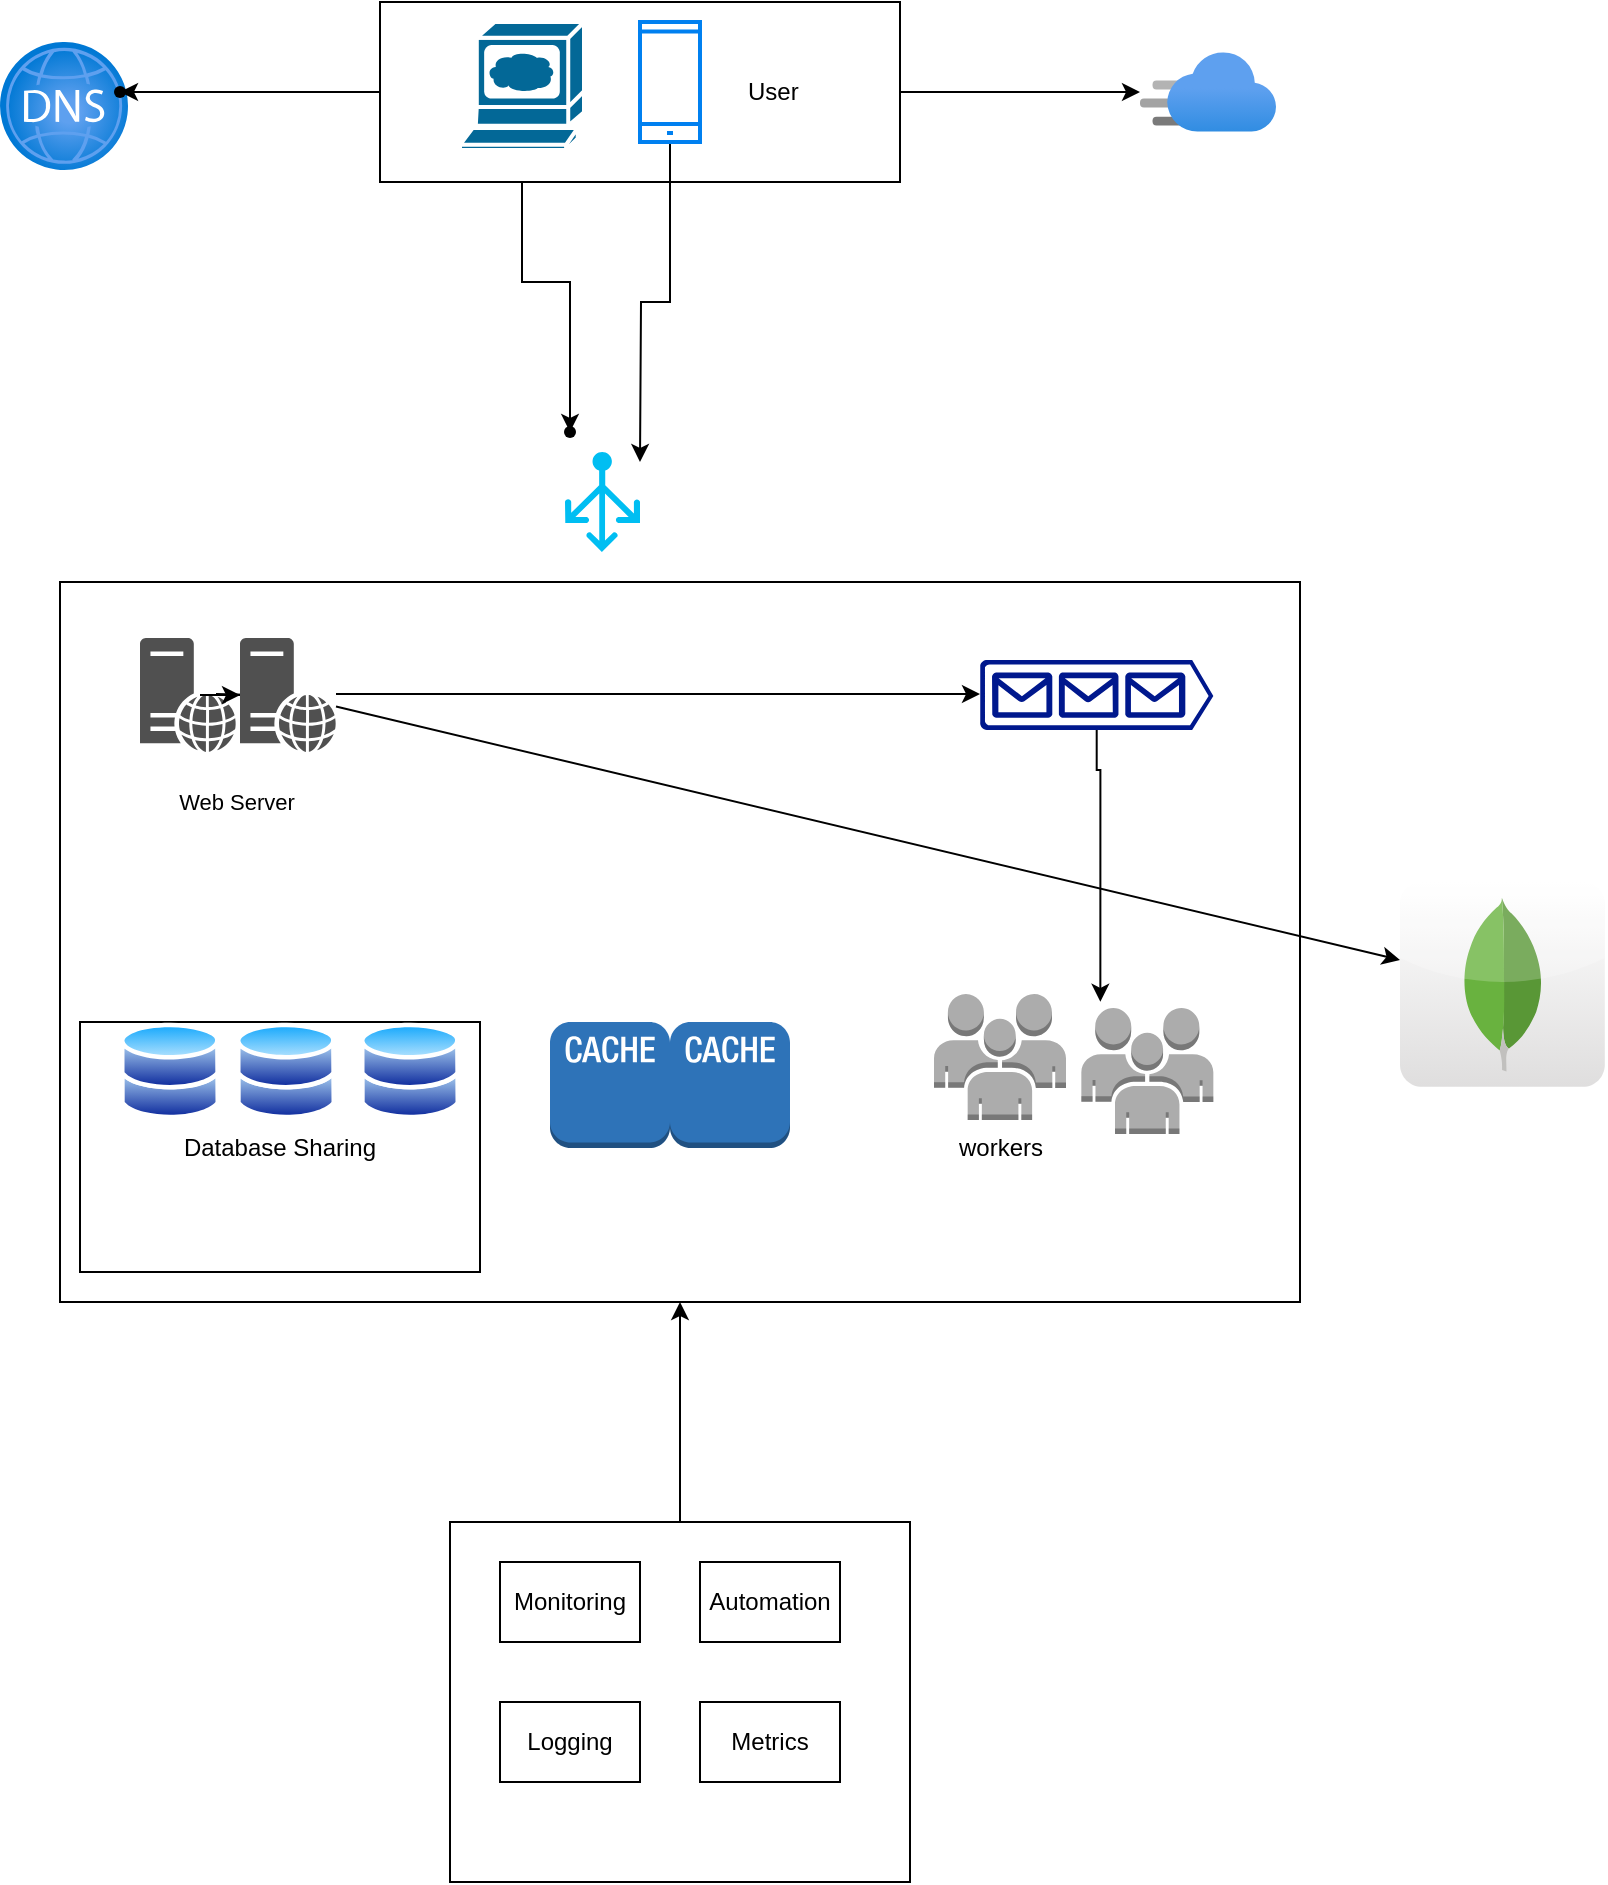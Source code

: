 <mxfile version="24.2.5" type="github">
  <diagram id="23iRSUPoRavnBvh4doch" name="Page-1">
    <mxGraphModel dx="954" dy="647" grid="1" gridSize="10" guides="1" tooltips="1" connect="1" arrows="1" fold="1" page="1" pageScale="1" pageWidth="827" pageHeight="1169" math="0" shadow="0">
      <root>
        <mxCell id="0" />
        <mxCell id="1" parent="0" />
        <mxCell id="7JuH_4QJl-1phAhiYr7i-1" value="" style="image;aspect=fixed;html=1;points=[];align=center;fontSize=12;image=img/lib/azure2/networking/DNS_Zones.svg;" vertex="1" parent="1">
          <mxGeometry x="20" y="60" width="64" height="64" as="geometry" />
        </mxCell>
        <mxCell id="7JuH_4QJl-1phAhiYr7i-7" value="" style="edgeStyle=orthogonalEdgeStyle;rounded=0;orthogonalLoop=1;jettySize=auto;html=1;" edge="1" parent="1" source="7JuH_4QJl-1phAhiYr7i-2" target="7JuH_4QJl-1phAhiYr7i-5">
          <mxGeometry relative="1" as="geometry">
            <mxPoint x="535" y="85" as="targetPoint" />
          </mxGeometry>
        </mxCell>
        <mxCell id="7JuH_4QJl-1phAhiYr7i-9" value="" style="edgeStyle=orthogonalEdgeStyle;rounded=0;orthogonalLoop=1;jettySize=auto;html=1;" edge="1" parent="1" source="7JuH_4QJl-1phAhiYr7i-2" target="7JuH_4QJl-1phAhiYr7i-8">
          <mxGeometry relative="1" as="geometry" />
        </mxCell>
        <mxCell id="7JuH_4QJl-1phAhiYr7i-12" value="" style="edgeStyle=orthogonalEdgeStyle;rounded=0;orthogonalLoop=1;jettySize=auto;html=1;entryX=0.6;entryY=0.85;entryDx=0;entryDy=0;entryPerimeter=0;" edge="1" parent="1" source="7JuH_4QJl-1phAhiYr7i-3" target="7JuH_4QJl-1phAhiYr7i-11">
          <mxGeometry relative="1" as="geometry">
            <Array as="points">
              <mxPoint x="281" y="180" />
              <mxPoint x="305" y="180" />
            </Array>
          </mxGeometry>
        </mxCell>
        <mxCell id="7JuH_4QJl-1phAhiYr7i-2" value="&lt;span style=&quot;white-space: pre;&quot;&gt;&#x9;&lt;/span&gt;&lt;span style=&quot;white-space: pre;&quot;&gt;&#x9;&lt;/span&gt;&lt;span style=&quot;white-space: pre;&quot;&gt;&#x9;&lt;/span&gt;&lt;span style=&quot;white-space: pre;&quot;&gt;&#x9;&lt;/span&gt;&lt;span style=&quot;white-space: pre;&quot;&gt;&#x9;User&lt;/span&gt;" style="rounded=0;whiteSpace=wrap;html=1;" vertex="1" parent="1">
          <mxGeometry x="210" y="40" width="260" height="90" as="geometry" />
        </mxCell>
        <mxCell id="7JuH_4QJl-1phAhiYr7i-3" value="" style="shape=mxgraph.cisco.computers_and_peripherals.web_browser;html=1;pointerEvents=1;dashed=0;fillColor=#036897;strokeColor=#ffffff;strokeWidth=2;verticalLabelPosition=bottom;verticalAlign=top;align=center;outlineConnect=0;" vertex="1" parent="1">
          <mxGeometry x="250" y="50" width="62" height="64" as="geometry" />
        </mxCell>
        <mxCell id="7JuH_4QJl-1phAhiYr7i-13" style="edgeStyle=orthogonalEdgeStyle;rounded=0;orthogonalLoop=1;jettySize=auto;html=1;" edge="1" parent="1" source="7JuH_4QJl-1phAhiYr7i-4">
          <mxGeometry relative="1" as="geometry">
            <mxPoint x="340" y="270" as="targetPoint" />
          </mxGeometry>
        </mxCell>
        <mxCell id="7JuH_4QJl-1phAhiYr7i-4" value="" style="html=1;verticalLabelPosition=bottom;align=center;labelBackgroundColor=#ffffff;verticalAlign=top;strokeWidth=2;strokeColor=#0080F0;shadow=0;dashed=0;shape=mxgraph.ios7.icons.smartphone;" vertex="1" parent="1">
          <mxGeometry x="340" y="50" width="30" height="60" as="geometry" />
        </mxCell>
        <mxCell id="7JuH_4QJl-1phAhiYr7i-5" value="" style="image;aspect=fixed;html=1;points=[];align=center;fontSize=12;image=img/lib/azure2/app_services/CDN_Profiles.svg;" vertex="1" parent="1">
          <mxGeometry x="590" y="65" width="68" height="40" as="geometry" />
        </mxCell>
        <mxCell id="7JuH_4QJl-1phAhiYr7i-8" value="" style="shape=waypoint;sketch=0;size=6;pointerEvents=1;points=[];fillColor=default;resizable=0;rotatable=0;perimeter=centerPerimeter;snapToPoint=1;rounded=0;" vertex="1" parent="1">
          <mxGeometry x="70" y="75" width="20" height="20" as="geometry" />
        </mxCell>
        <mxCell id="7JuH_4QJl-1phAhiYr7i-10" value="" style="verticalLabelPosition=bottom;html=1;verticalAlign=top;align=center;strokeColor=none;fillColor=#00BEF2;shape=mxgraph.azure.load_balancer_generic;pointerEvents=1;" vertex="1" parent="1">
          <mxGeometry x="302.5" y="265" width="37.5" height="50" as="geometry" />
        </mxCell>
        <mxCell id="7JuH_4QJl-1phAhiYr7i-11" value="" style="shape=waypoint;sketch=0;size=6;pointerEvents=1;points=[];fillColor=default;resizable=0;rotatable=0;perimeter=centerPerimeter;snapToPoint=1;rounded=0;" vertex="1" parent="1">
          <mxGeometry x="295" y="245" width="20" height="20" as="geometry" />
        </mxCell>
        <mxCell id="7JuH_4QJl-1phAhiYr7i-14" value="" style="rounded=0;whiteSpace=wrap;html=1;" vertex="1" parent="1">
          <mxGeometry x="50" y="330" width="620" height="360" as="geometry" />
        </mxCell>
        <mxCell id="7JuH_4QJl-1phAhiYr7i-19" value="" style="edgeStyle=orthogonalEdgeStyle;rounded=0;orthogonalLoop=1;jettySize=auto;html=1;" edge="1" parent="1" source="7JuH_4QJl-1phAhiYr7i-34">
          <mxGeometry relative="1" as="geometry">
            <mxPoint x="128" y="386" as="sourcePoint" />
            <mxPoint x="510" y="386" as="targetPoint" />
            <Array as="points" />
          </mxGeometry>
        </mxCell>
        <mxCell id="7JuH_4QJl-1phAhiYr7i-15" value="" style="sketch=0;pointerEvents=1;shadow=0;dashed=0;html=1;strokeColor=none;fillColor=#505050;labelPosition=center;verticalLabelPosition=bottom;verticalAlign=top;outlineConnect=0;align=center;shape=mxgraph.office.servers.web_server;" vertex="1" parent="1">
          <mxGeometry x="90" y="358" width="48" height="57" as="geometry" />
        </mxCell>
        <mxCell id="7JuH_4QJl-1phAhiYr7i-42" value="" style="edgeStyle=orthogonalEdgeStyle;rounded=0;orthogonalLoop=1;jettySize=auto;html=1;entryX=0.839;entryY=0.583;entryDx=0;entryDy=0;entryPerimeter=0;" edge="1" parent="1" source="7JuH_4QJl-1phAhiYr7i-17" target="7JuH_4QJl-1phAhiYr7i-14">
          <mxGeometry relative="1" as="geometry">
            <mxPoint x="568.3" y="471.5" as="targetPoint" />
            <Array as="points">
              <mxPoint x="568" y="424" />
              <mxPoint x="570" y="424" />
            </Array>
          </mxGeometry>
        </mxCell>
        <mxCell id="7JuH_4QJl-1phAhiYr7i-17" value="" style="sketch=0;aspect=fixed;pointerEvents=1;shadow=0;dashed=0;html=1;strokeColor=none;labelPosition=center;verticalLabelPosition=bottom;verticalAlign=top;align=center;fillColor=#00188D;shape=mxgraph.azure.queue_generic" vertex="1" parent="1">
          <mxGeometry x="510" y="369" width="116.67" height="35" as="geometry" />
        </mxCell>
        <mxCell id="7JuH_4QJl-1phAhiYr7i-18" value="" style="shape=waypoint;sketch=0;size=6;pointerEvents=1;points=[];fillColor=#505050;resizable=0;rotatable=0;perimeter=centerPerimeter;snapToPoint=1;verticalAlign=top;strokeColor=none;shadow=0;dashed=0;" vertex="1" parent="1">
          <mxGeometry x="510" y="376.5" width="20" height="20" as="geometry" />
        </mxCell>
        <mxCell id="7JuH_4QJl-1phAhiYr7i-23" value="Database Sharing" style="rounded=0;whiteSpace=wrap;html=1;" vertex="1" parent="1">
          <mxGeometry x="60" y="550" width="200" height="125" as="geometry" />
        </mxCell>
        <mxCell id="7JuH_4QJl-1phAhiYr7i-25" value="" style="image;aspect=fixed;perimeter=ellipsePerimeter;html=1;align=center;shadow=0;dashed=0;spacingTop=3;image=img/lib/active_directory/databases.svg;" vertex="1" parent="1">
          <mxGeometry x="80" y="550" width="50" height="49" as="geometry" />
        </mxCell>
        <mxCell id="7JuH_4QJl-1phAhiYr7i-26" value="" style="image;aspect=fixed;perimeter=ellipsePerimeter;html=1;align=center;shadow=0;dashed=0;spacingTop=3;image=img/lib/active_directory/databases.svg;" vertex="1" parent="1">
          <mxGeometry x="138" y="550" width="50" height="49" as="geometry" />
        </mxCell>
        <mxCell id="7JuH_4QJl-1phAhiYr7i-27" value="" style="image;aspect=fixed;perimeter=ellipsePerimeter;html=1;align=center;shadow=0;dashed=0;spacingTop=3;image=img/lib/active_directory/databases.svg;" vertex="1" parent="1">
          <mxGeometry x="200" y="550" width="50" height="49" as="geometry" />
        </mxCell>
        <mxCell id="7JuH_4QJl-1phAhiYr7i-29" value="" style="outlineConnect=0;dashed=0;verticalLabelPosition=bottom;verticalAlign=top;align=center;html=1;shape=mxgraph.aws3.cache_node;fillColor=#2E73B8;gradientColor=none;" vertex="1" parent="1">
          <mxGeometry x="295" y="550" width="60" height="63" as="geometry" />
        </mxCell>
        <mxCell id="7JuH_4QJl-1phAhiYr7i-32" value="" style="outlineConnect=0;dashed=0;verticalLabelPosition=bottom;verticalAlign=top;align=center;html=1;shape=mxgraph.aws3.cache_node;fillColor=#2E73B8;gradientColor=none;" vertex="1" parent="1">
          <mxGeometry x="355" y="550" width="60" height="63" as="geometry" />
        </mxCell>
        <mxCell id="7JuH_4QJl-1phAhiYr7i-33" value="workers" style="outlineConnect=0;dashed=0;verticalLabelPosition=bottom;verticalAlign=top;align=center;html=1;shape=mxgraph.aws3.users;fillColor=#ACACAC;gradientColor=none;" vertex="1" parent="1">
          <mxGeometry x="487" y="536" width="66" height="63" as="geometry" />
        </mxCell>
        <mxCell id="7JuH_4QJl-1phAhiYr7i-35" value="" style="edgeStyle=orthogonalEdgeStyle;rounded=0;orthogonalLoop=1;jettySize=auto;html=1;" edge="1" parent="1" target="7JuH_4QJl-1phAhiYr7i-34">
          <mxGeometry relative="1" as="geometry">
            <mxPoint x="128" y="386" as="sourcePoint" />
            <mxPoint x="510" y="386" as="targetPoint" />
            <Array as="points" />
          </mxGeometry>
        </mxCell>
        <mxCell id="7JuH_4QJl-1phAhiYr7i-46" value="Web Server" style="edgeLabel;html=1;align=center;verticalAlign=middle;resizable=0;points=[];" vertex="1" connectable="0" parent="7JuH_4QJl-1phAhiYr7i-35">
          <mxGeometry x="-0.829" y="1" relative="1" as="geometry">
            <mxPoint x="4" y="55" as="offset" />
          </mxGeometry>
        </mxCell>
        <mxCell id="7JuH_4QJl-1phAhiYr7i-34" value="" style="sketch=0;pointerEvents=1;shadow=0;dashed=0;html=1;strokeColor=none;fillColor=#505050;labelPosition=center;verticalLabelPosition=bottom;verticalAlign=top;outlineConnect=0;align=center;shape=mxgraph.office.servers.web_server;" vertex="1" parent="1">
          <mxGeometry x="140" y="358" width="48" height="57" as="geometry" />
        </mxCell>
        <mxCell id="7JuH_4QJl-1phAhiYr7i-38" value="" style="outlineConnect=0;dashed=0;verticalLabelPosition=bottom;verticalAlign=top;align=center;html=1;shape=mxgraph.aws3.users;fillColor=#ACACAC;gradientColor=none;" vertex="1" parent="1">
          <mxGeometry x="560.67" y="543" width="66" height="63" as="geometry" />
        </mxCell>
        <mxCell id="7JuH_4QJl-1phAhiYr7i-43" value="" style="dashed=0;outlineConnect=0;html=1;align=center;labelPosition=center;verticalLabelPosition=bottom;verticalAlign=top;shape=mxgraph.webicons.mongodb;gradientColor=#DFDEDE" vertex="1" parent="1">
          <mxGeometry x="720" y="480" width="102.4" height="102.4" as="geometry" />
        </mxCell>
        <mxCell id="7JuH_4QJl-1phAhiYr7i-45" value="" style="endArrow=classic;html=1;rounded=0;" edge="1" parent="1" source="7JuH_4QJl-1phAhiYr7i-34" target="7JuH_4QJl-1phAhiYr7i-43">
          <mxGeometry width="50" height="50" relative="1" as="geometry">
            <mxPoint x="420" y="510" as="sourcePoint" />
            <mxPoint x="470" y="460" as="targetPoint" />
          </mxGeometry>
        </mxCell>
        <mxCell id="7JuH_4QJl-1phAhiYr7i-51" value="" style="rounded=0;whiteSpace=wrap;html=1;" vertex="1" parent="1">
          <mxGeometry x="245" y="800" width="230" height="180" as="geometry" />
        </mxCell>
        <mxCell id="7JuH_4QJl-1phAhiYr7i-52" value="Logging" style="rounded=0;whiteSpace=wrap;html=1;" vertex="1" parent="1">
          <mxGeometry x="270" y="890" width="70" height="40" as="geometry" />
        </mxCell>
        <mxCell id="7JuH_4QJl-1phAhiYr7i-53" value="Metrics" style="rounded=0;whiteSpace=wrap;html=1;" vertex="1" parent="1">
          <mxGeometry x="370" y="890" width="70" height="40" as="geometry" />
        </mxCell>
        <mxCell id="7JuH_4QJl-1phAhiYr7i-54" value="Monitoring" style="rounded=0;whiteSpace=wrap;html=1;" vertex="1" parent="1">
          <mxGeometry x="270" y="820" width="70" height="40" as="geometry" />
        </mxCell>
        <mxCell id="7JuH_4QJl-1phAhiYr7i-55" value="Automation" style="rounded=0;whiteSpace=wrap;html=1;" vertex="1" parent="1">
          <mxGeometry x="370" y="820" width="70" height="40" as="geometry" />
        </mxCell>
        <mxCell id="7JuH_4QJl-1phAhiYr7i-57" value="" style="endArrow=classic;html=1;rounded=0;exitX=0.5;exitY=0;exitDx=0;exitDy=0;" edge="1" parent="1" source="7JuH_4QJl-1phAhiYr7i-51" target="7JuH_4QJl-1phAhiYr7i-14">
          <mxGeometry width="50" height="50" relative="1" as="geometry">
            <mxPoint x="420" y="680" as="sourcePoint" />
            <mxPoint x="470" y="630" as="targetPoint" />
          </mxGeometry>
        </mxCell>
      </root>
    </mxGraphModel>
  </diagram>
</mxfile>

